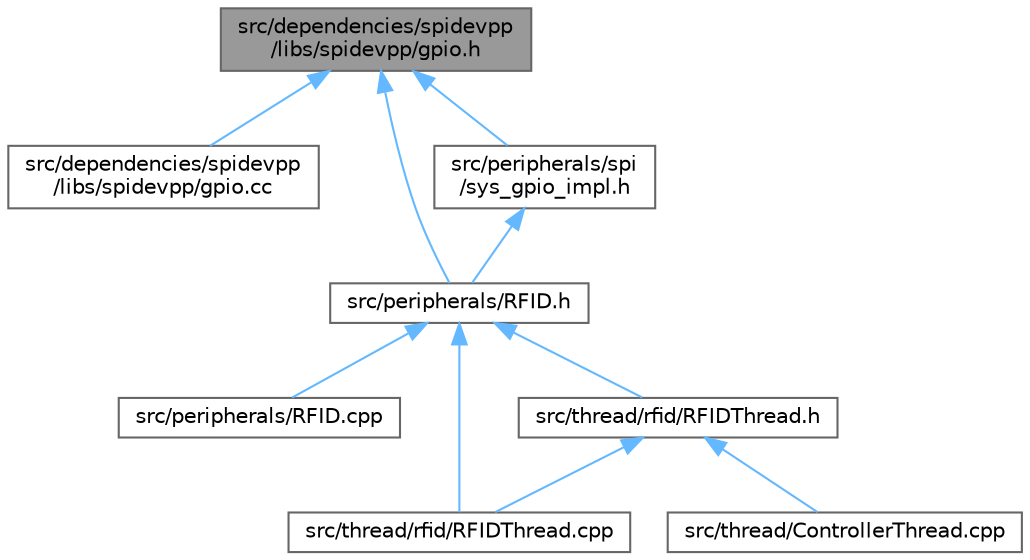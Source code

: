 digraph "src/dependencies/spidevpp/libs/spidevpp/gpio.h"
{
 // LATEX_PDF_SIZE
  bgcolor="transparent";
  edge [fontname=Helvetica,fontsize=10,labelfontname=Helvetica,labelfontsize=10];
  node [fontname=Helvetica,fontsize=10,shape=box,height=0.2,width=0.4];
  Node1 [label="src/dependencies/spidevpp\l/libs/spidevpp/gpio.h",height=0.2,width=0.4,color="gray40", fillcolor="grey60", style="filled", fontcolor="black",tooltip=" "];
  Node1 -> Node2 [dir="back",color="steelblue1",style="solid"];
  Node2 [label="src/dependencies/spidevpp\l/libs/spidevpp/gpio.cc",height=0.2,width=0.4,color="grey40", fillcolor="white", style="filled",URL="$gpio_8cc.html",tooltip=" "];
  Node1 -> Node3 [dir="back",color="steelblue1",style="solid"];
  Node3 [label="src/peripherals/RFID.h",height=0.2,width=0.4,color="grey40", fillcolor="white", style="filled",URL="$_r_f_i_d_8h.html",tooltip=" "];
  Node3 -> Node4 [dir="back",color="steelblue1",style="solid"];
  Node4 [label="src/peripherals/RFID.cpp",height=0.2,width=0.4,color="grey40", fillcolor="white", style="filled",URL="$_r_f_i_d_8cpp.html",tooltip=" "];
  Node3 -> Node5 [dir="back",color="steelblue1",style="solid"];
  Node5 [label="src/thread/rfid/RFIDThread.cpp",height=0.2,width=0.4,color="grey40", fillcolor="white", style="filled",URL="$_r_f_i_d_thread_8cpp.html",tooltip=" "];
  Node3 -> Node6 [dir="back",color="steelblue1",style="solid"];
  Node6 [label="src/thread/rfid/RFIDThread.h",height=0.2,width=0.4,color="grey40", fillcolor="white", style="filled",URL="$_r_f_i_d_thread_8h.html",tooltip=" "];
  Node6 -> Node7 [dir="back",color="steelblue1",style="solid"];
  Node7 [label="src/thread/ControllerThread.cpp",height=0.2,width=0.4,color="grey40", fillcolor="white", style="filled",URL="$_controller_thread_8cpp.html",tooltip=" "];
  Node6 -> Node5 [dir="back",color="steelblue1",style="solid"];
  Node1 -> Node8 [dir="back",color="steelblue1",style="solid"];
  Node8 [label="src/peripherals/spi\l/sys_gpio_impl.h",height=0.2,width=0.4,color="grey40", fillcolor="white", style="filled",URL="$sys__gpio__impl_8h.html",tooltip=" "];
  Node8 -> Node3 [dir="back",color="steelblue1",style="solid"];
}
